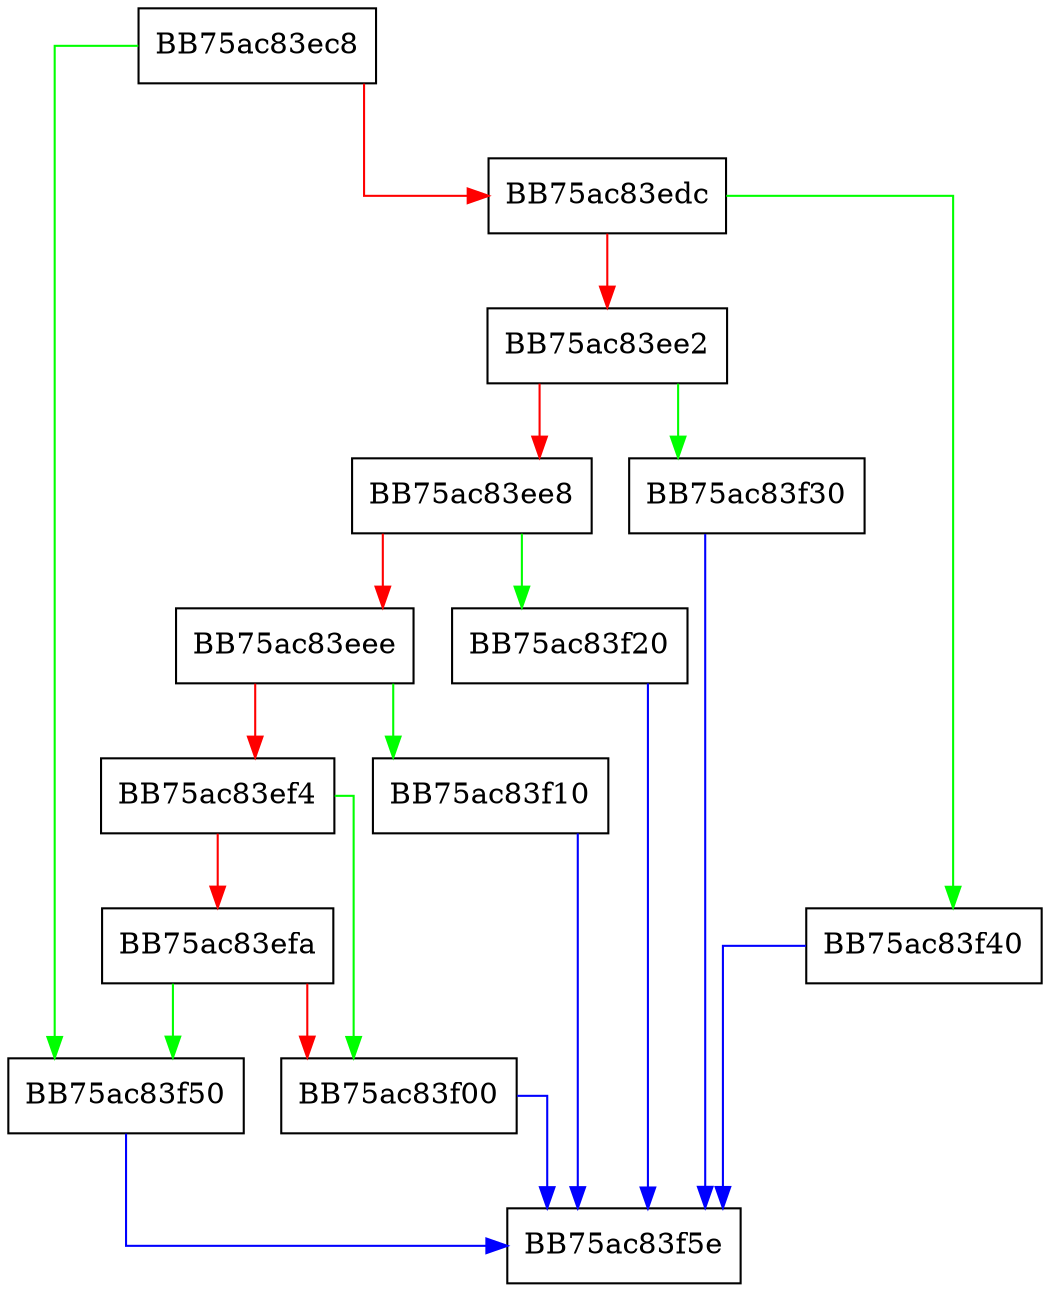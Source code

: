 digraph GetCustomizationId {
  node [shape="box"];
  graph [splines=ortho];
  BB75ac83ec8 -> BB75ac83f50 [color="green"];
  BB75ac83ec8 -> BB75ac83edc [color="red"];
  BB75ac83edc -> BB75ac83f40 [color="green"];
  BB75ac83edc -> BB75ac83ee2 [color="red"];
  BB75ac83ee2 -> BB75ac83f30 [color="green"];
  BB75ac83ee2 -> BB75ac83ee8 [color="red"];
  BB75ac83ee8 -> BB75ac83f20 [color="green"];
  BB75ac83ee8 -> BB75ac83eee [color="red"];
  BB75ac83eee -> BB75ac83f10 [color="green"];
  BB75ac83eee -> BB75ac83ef4 [color="red"];
  BB75ac83ef4 -> BB75ac83f00 [color="green"];
  BB75ac83ef4 -> BB75ac83efa [color="red"];
  BB75ac83efa -> BB75ac83f50 [color="green"];
  BB75ac83efa -> BB75ac83f00 [color="red"];
  BB75ac83f00 -> BB75ac83f5e [color="blue"];
  BB75ac83f10 -> BB75ac83f5e [color="blue"];
  BB75ac83f20 -> BB75ac83f5e [color="blue"];
  BB75ac83f30 -> BB75ac83f5e [color="blue"];
  BB75ac83f40 -> BB75ac83f5e [color="blue"];
  BB75ac83f50 -> BB75ac83f5e [color="blue"];
}